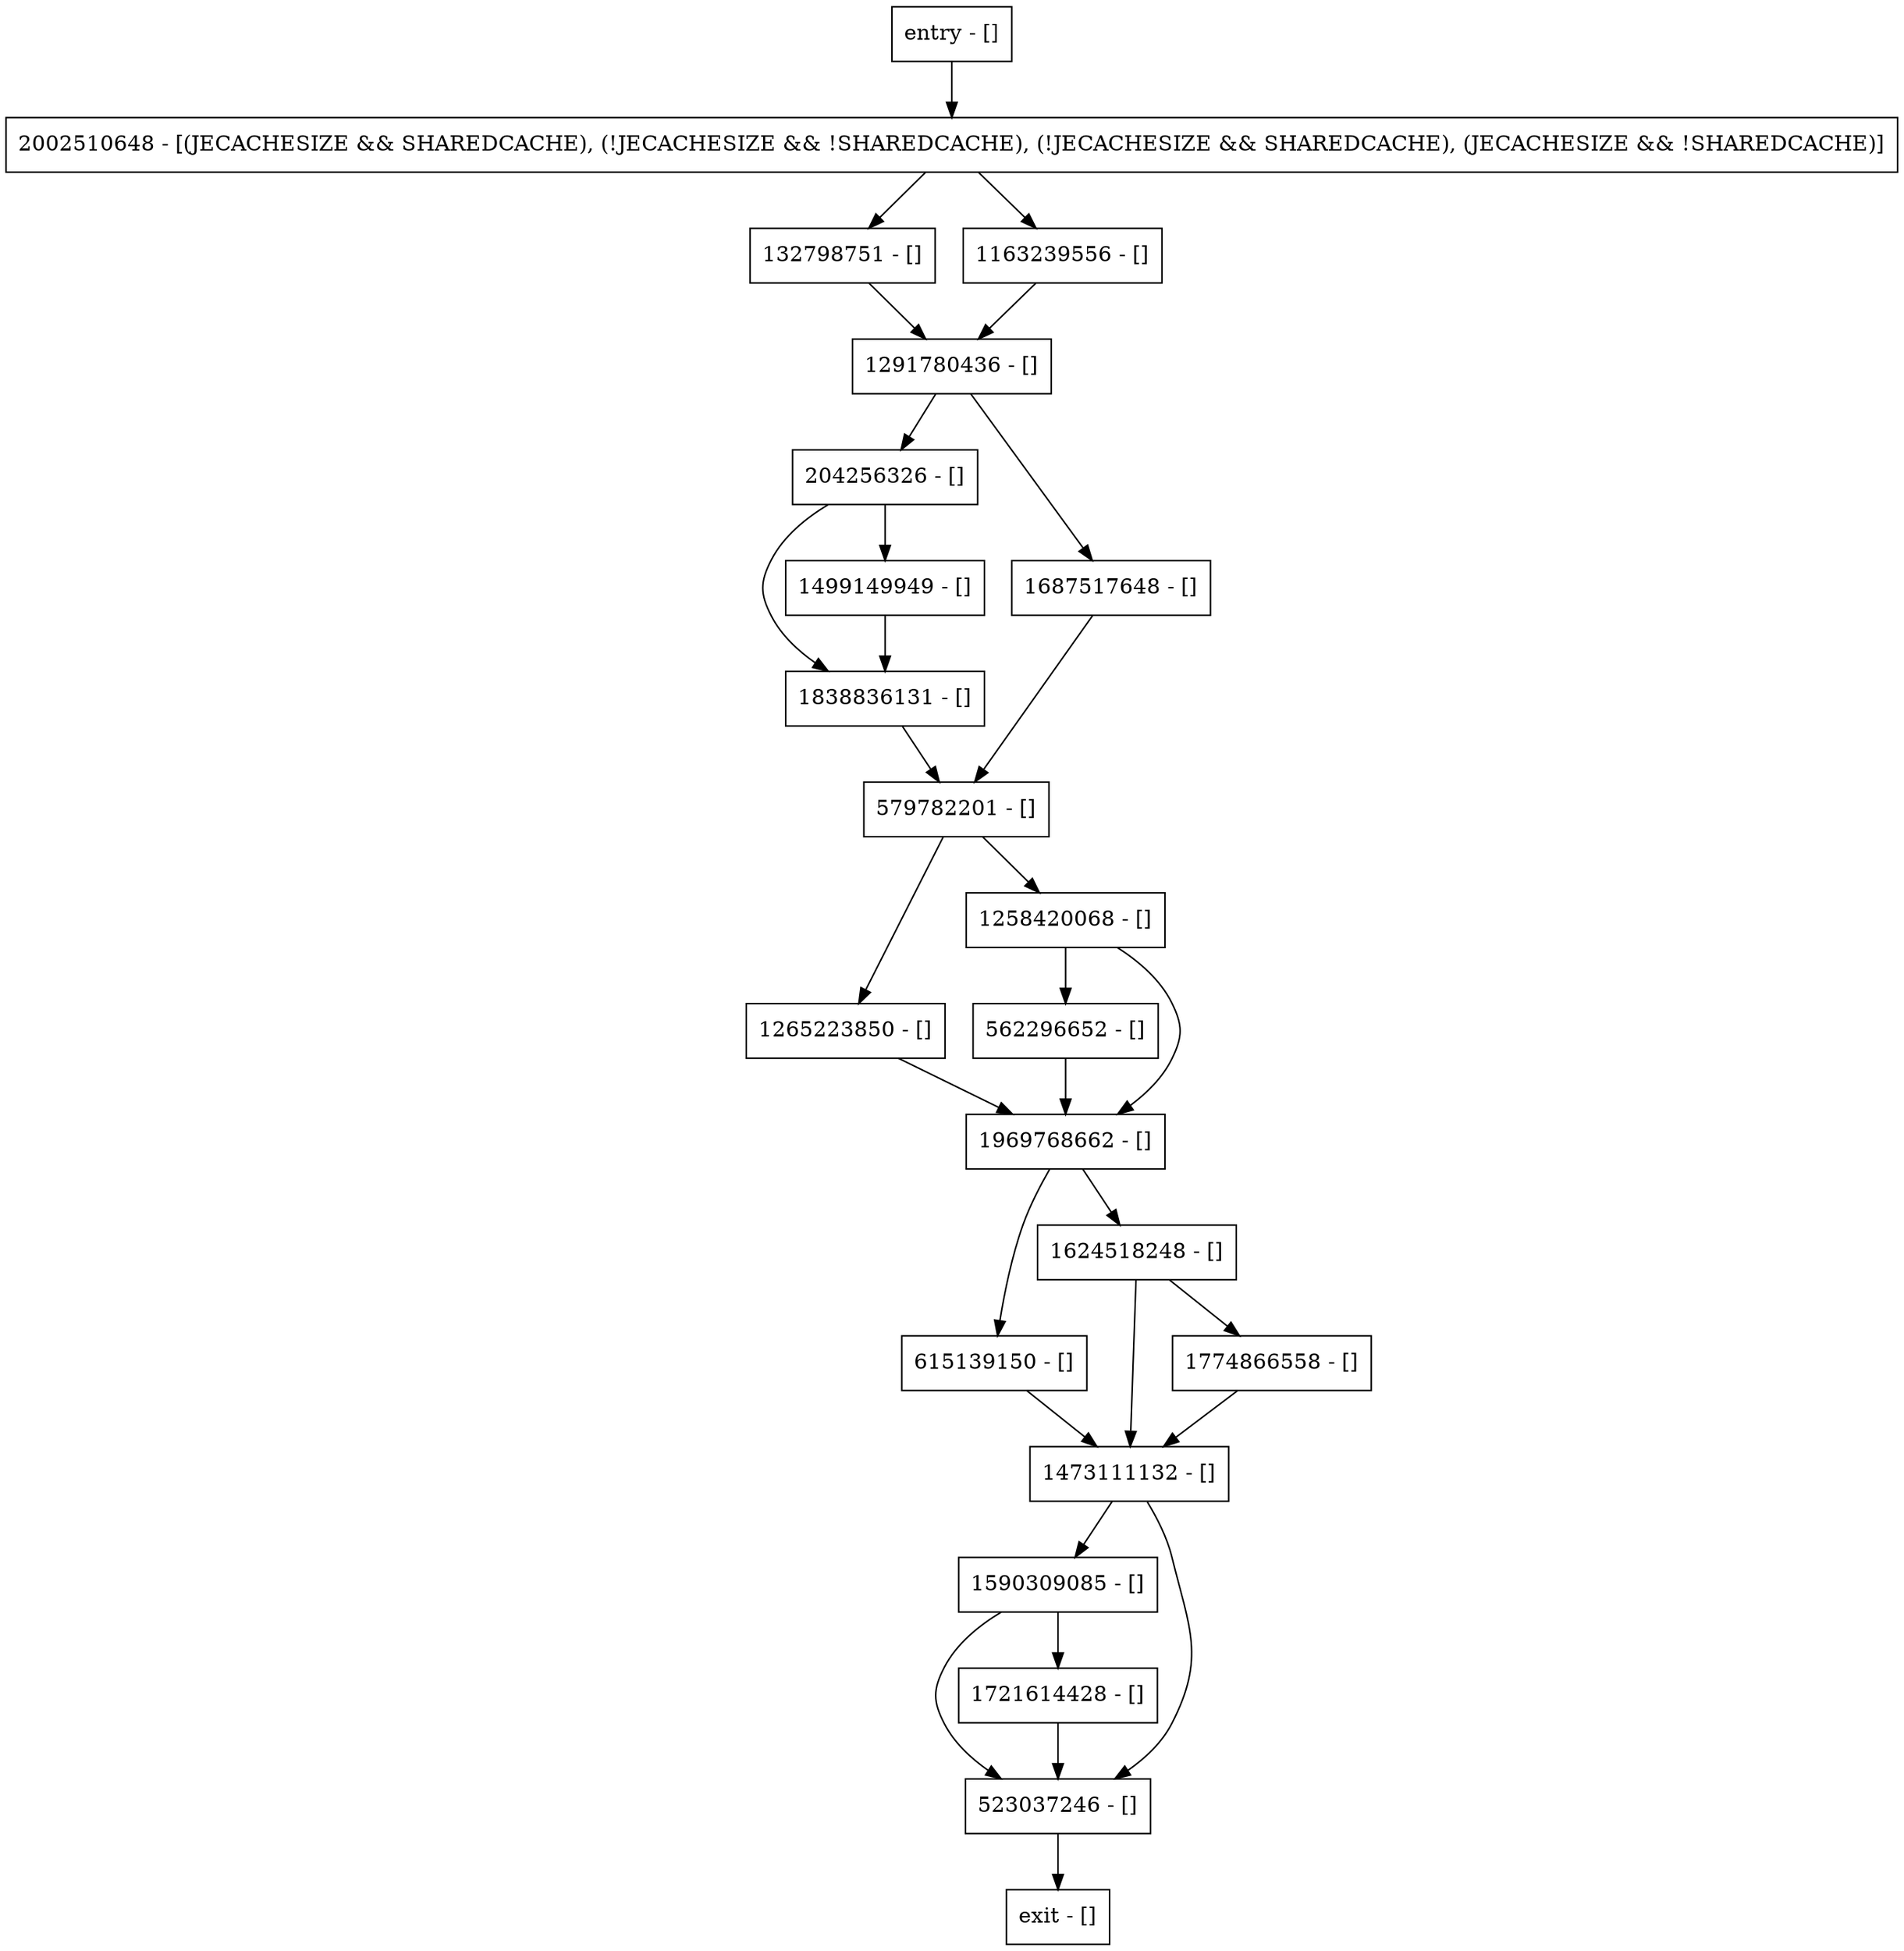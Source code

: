 digraph reset {
node [shape=record];
1265223850 [label="1265223850 - []"];
1590309085 [label="1590309085 - []"];
523037246 [label="523037246 - []"];
1473111132 [label="1473111132 - []"];
562296652 [label="562296652 - []"];
1291780436 [label="1291780436 - []"];
132798751 [label="132798751 - []"];
204256326 [label="204256326 - []"];
1774866558 [label="1774866558 - []"];
579782201 [label="579782201 - []"];
2002510648 [label="2002510648 - [(JECACHESIZE && SHAREDCACHE), (!JECACHESIZE && !SHAREDCACHE), (!JECACHESIZE && SHAREDCACHE), (JECACHESIZE && !SHAREDCACHE)]"];
1687517648 [label="1687517648 - []"];
entry [label="entry - []"];
exit [label="exit - []"];
615139150 [label="615139150 - []"];
1838836131 [label="1838836131 - []"];
1721614428 [label="1721614428 - []"];
1163239556 [label="1163239556 - []"];
1499149949 [label="1499149949 - []"];
1624518248 [label="1624518248 - []"];
1258420068 [label="1258420068 - []"];
1969768662 [label="1969768662 - []"];
entry;
exit;
1265223850 -> 1969768662;
1590309085 -> 523037246;
1590309085 -> 1721614428;
523037246 -> exit;
1473111132 -> 1590309085;
1473111132 -> 523037246;
562296652 -> 1969768662;
1291780436 -> 1687517648;
1291780436 -> 204256326;
132798751 -> 1291780436;
204256326 -> 1838836131;
204256326 -> 1499149949;
1774866558 -> 1473111132;
579782201 -> 1265223850;
579782201 -> 1258420068;
2002510648 -> 132798751;
2002510648 -> 1163239556;
1687517648 -> 579782201;
entry -> 2002510648;
615139150 -> 1473111132;
1838836131 -> 579782201;
1721614428 -> 523037246;
1163239556 -> 1291780436;
1499149949 -> 1838836131;
1624518248 -> 1473111132;
1624518248 -> 1774866558;
1258420068 -> 562296652;
1258420068 -> 1969768662;
1969768662 -> 615139150;
1969768662 -> 1624518248;
}
